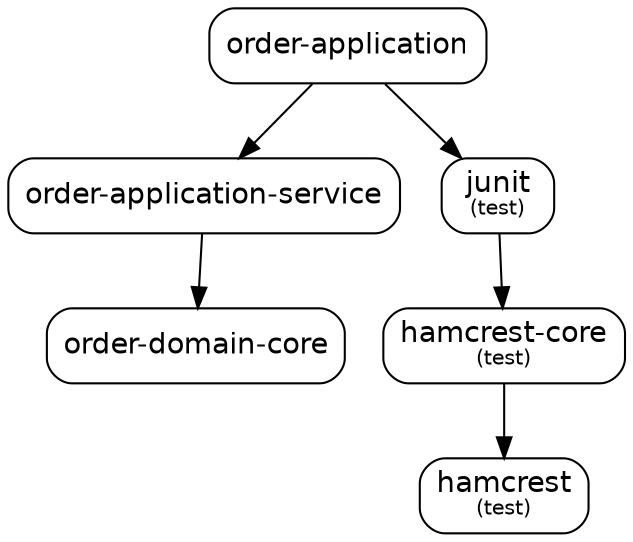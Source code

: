 digraph "order-application" {
  node [shape="box",style="rounded",fontname="Helvetica",fontsize="14"]
  edge [fontsize="10",fontname="Helvetica"]

  // Node Definitions:
  "com.food.ordering.system:order-application-service:jar"[label=<order-application-service>]
  "com.food.ordering.system:order-domain-core:jar"[label=<order-domain-core>]
  "com.food.ordering.system:order-application:jar"[label=<order-application>]
  "org.hamcrest:hamcrest-core:jar"[label=<hamcrest-core<font point-size="10"><br/>(test)</font>>]
  "org.hamcrest:hamcrest:jar"[label=<hamcrest<font point-size="10"><br/>(test)</font>>]
  "junit:junit:jar"[label=<junit<font point-size="10"><br/>(test)</font>>]

  // Edge Definitions:
  "com.food.ordering.system:order-application-service:jar" -> "com.food.ordering.system:order-domain-core:jar"
  "com.food.ordering.system:order-application:jar" -> "com.food.ordering.system:order-application-service:jar"
  "org.hamcrest:hamcrest-core:jar" -> "org.hamcrest:hamcrest:jar"
  "junit:junit:jar" -> "org.hamcrest:hamcrest-core:jar"
  "com.food.ordering.system:order-application:jar" -> "junit:junit:jar"
}